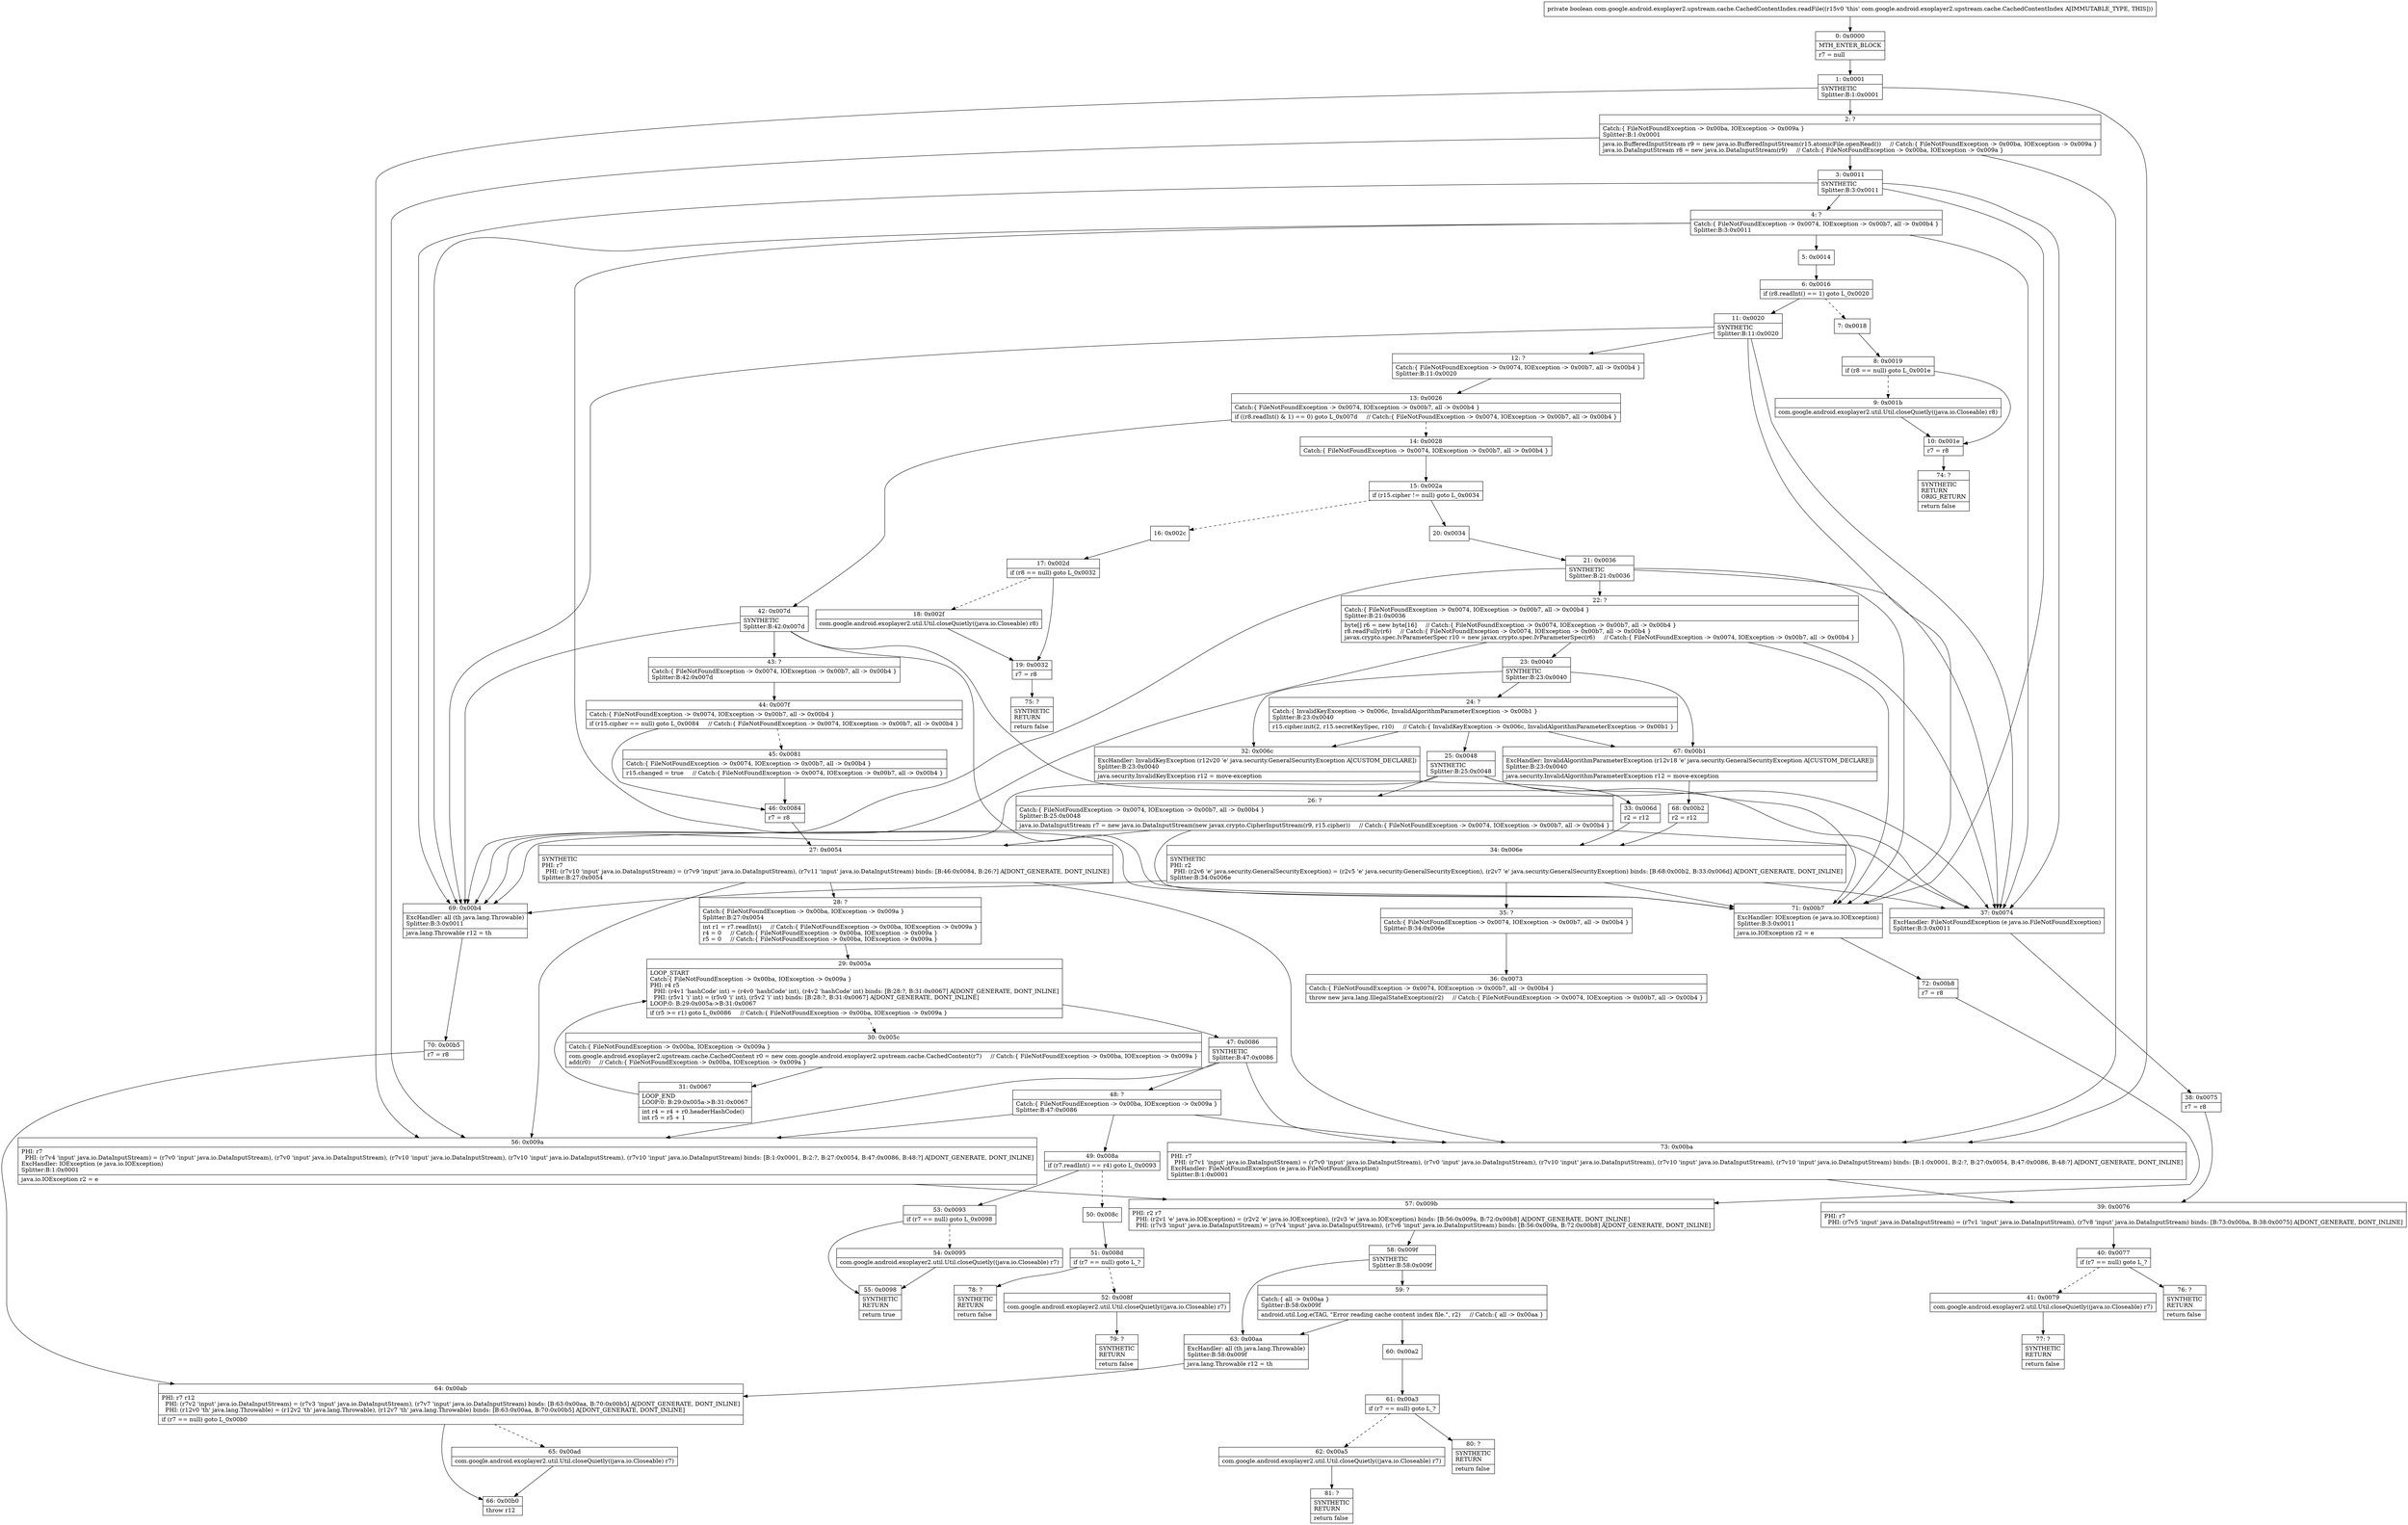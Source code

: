 digraph "CFG forcom.google.android.exoplayer2.upstream.cache.CachedContentIndex.readFile()Z" {
Node_0 [shape=record,label="{0\:\ 0x0000|MTH_ENTER_BLOCK\l|r7 = null\l}"];
Node_1 [shape=record,label="{1\:\ 0x0001|SYNTHETIC\lSplitter:B:1:0x0001\l}"];
Node_2 [shape=record,label="{2\:\ ?|Catch:\{ FileNotFoundException \-\> 0x00ba, IOException \-\> 0x009a \}\lSplitter:B:1:0x0001\l|java.io.BufferedInputStream r9 = new java.io.BufferedInputStream(r15.atomicFile.openRead())     \/\/ Catch:\{ FileNotFoundException \-\> 0x00ba, IOException \-\> 0x009a \}\ljava.io.DataInputStream r8 = new java.io.DataInputStream(r9)     \/\/ Catch:\{ FileNotFoundException \-\> 0x00ba, IOException \-\> 0x009a \}\l}"];
Node_3 [shape=record,label="{3\:\ 0x0011|SYNTHETIC\lSplitter:B:3:0x0011\l}"];
Node_4 [shape=record,label="{4\:\ ?|Catch:\{ FileNotFoundException \-\> 0x0074, IOException \-\> 0x00b7, all \-\> 0x00b4 \}\lSplitter:B:3:0x0011\l}"];
Node_5 [shape=record,label="{5\:\ 0x0014}"];
Node_6 [shape=record,label="{6\:\ 0x0016|if (r8.readInt() == 1) goto L_0x0020\l}"];
Node_7 [shape=record,label="{7\:\ 0x0018}"];
Node_8 [shape=record,label="{8\:\ 0x0019|if (r8 == null) goto L_0x001e\l}"];
Node_9 [shape=record,label="{9\:\ 0x001b|com.google.android.exoplayer2.util.Util.closeQuietly((java.io.Closeable) r8)\l}"];
Node_10 [shape=record,label="{10\:\ 0x001e|r7 = r8\l}"];
Node_11 [shape=record,label="{11\:\ 0x0020|SYNTHETIC\lSplitter:B:11:0x0020\l}"];
Node_12 [shape=record,label="{12\:\ ?|Catch:\{ FileNotFoundException \-\> 0x0074, IOException \-\> 0x00b7, all \-\> 0x00b4 \}\lSplitter:B:11:0x0020\l}"];
Node_13 [shape=record,label="{13\:\ 0x0026|Catch:\{ FileNotFoundException \-\> 0x0074, IOException \-\> 0x00b7, all \-\> 0x00b4 \}\l|if ((r8.readInt() & 1) == 0) goto L_0x007d     \/\/ Catch:\{ FileNotFoundException \-\> 0x0074, IOException \-\> 0x00b7, all \-\> 0x00b4 \}\l}"];
Node_14 [shape=record,label="{14\:\ 0x0028|Catch:\{ FileNotFoundException \-\> 0x0074, IOException \-\> 0x00b7, all \-\> 0x00b4 \}\l}"];
Node_15 [shape=record,label="{15\:\ 0x002a|if (r15.cipher != null) goto L_0x0034\l}"];
Node_16 [shape=record,label="{16\:\ 0x002c}"];
Node_17 [shape=record,label="{17\:\ 0x002d|if (r8 == null) goto L_0x0032\l}"];
Node_18 [shape=record,label="{18\:\ 0x002f|com.google.android.exoplayer2.util.Util.closeQuietly((java.io.Closeable) r8)\l}"];
Node_19 [shape=record,label="{19\:\ 0x0032|r7 = r8\l}"];
Node_20 [shape=record,label="{20\:\ 0x0034}"];
Node_21 [shape=record,label="{21\:\ 0x0036|SYNTHETIC\lSplitter:B:21:0x0036\l}"];
Node_22 [shape=record,label="{22\:\ ?|Catch:\{ FileNotFoundException \-\> 0x0074, IOException \-\> 0x00b7, all \-\> 0x00b4 \}\lSplitter:B:21:0x0036\l|byte[] r6 = new byte[16]     \/\/ Catch:\{ FileNotFoundException \-\> 0x0074, IOException \-\> 0x00b7, all \-\> 0x00b4 \}\lr8.readFully(r6)     \/\/ Catch:\{ FileNotFoundException \-\> 0x0074, IOException \-\> 0x00b7, all \-\> 0x00b4 \}\ljavax.crypto.spec.IvParameterSpec r10 = new javax.crypto.spec.IvParameterSpec(r6)     \/\/ Catch:\{ FileNotFoundException \-\> 0x0074, IOException \-\> 0x00b7, all \-\> 0x00b4 \}\l}"];
Node_23 [shape=record,label="{23\:\ 0x0040|SYNTHETIC\lSplitter:B:23:0x0040\l}"];
Node_24 [shape=record,label="{24\:\ ?|Catch:\{ InvalidKeyException \-\> 0x006c, InvalidAlgorithmParameterException \-\> 0x00b1 \}\lSplitter:B:23:0x0040\l|r15.cipher.init(2, r15.secretKeySpec, r10)     \/\/ Catch:\{ InvalidKeyException \-\> 0x006c, InvalidAlgorithmParameterException \-\> 0x00b1 \}\l}"];
Node_25 [shape=record,label="{25\:\ 0x0048|SYNTHETIC\lSplitter:B:25:0x0048\l}"];
Node_26 [shape=record,label="{26\:\ ?|Catch:\{ FileNotFoundException \-\> 0x0074, IOException \-\> 0x00b7, all \-\> 0x00b4 \}\lSplitter:B:25:0x0048\l|java.io.DataInputStream r7 = new java.io.DataInputStream(new javax.crypto.CipherInputStream(r9, r15.cipher))     \/\/ Catch:\{ FileNotFoundException \-\> 0x0074, IOException \-\> 0x00b7, all \-\> 0x00b4 \}\l}"];
Node_27 [shape=record,label="{27\:\ 0x0054|SYNTHETIC\lPHI: r7 \l  PHI: (r7v10 'input' java.io.DataInputStream) = (r7v9 'input' java.io.DataInputStream), (r7v11 'input' java.io.DataInputStream) binds: [B:46:0x0084, B:26:?] A[DONT_GENERATE, DONT_INLINE]\lSplitter:B:27:0x0054\l}"];
Node_28 [shape=record,label="{28\:\ ?|Catch:\{ FileNotFoundException \-\> 0x00ba, IOException \-\> 0x009a \}\lSplitter:B:27:0x0054\l|int r1 = r7.readInt()     \/\/ Catch:\{ FileNotFoundException \-\> 0x00ba, IOException \-\> 0x009a \}\lr4 = 0     \/\/ Catch:\{ FileNotFoundException \-\> 0x00ba, IOException \-\> 0x009a \}\lr5 = 0     \/\/ Catch:\{ FileNotFoundException \-\> 0x00ba, IOException \-\> 0x009a \}\l}"];
Node_29 [shape=record,label="{29\:\ 0x005a|LOOP_START\lCatch:\{ FileNotFoundException \-\> 0x00ba, IOException \-\> 0x009a \}\lPHI: r4 r5 \l  PHI: (r4v1 'hashCode' int) = (r4v0 'hashCode' int), (r4v2 'hashCode' int) binds: [B:28:?, B:31:0x0067] A[DONT_GENERATE, DONT_INLINE]\l  PHI: (r5v1 'i' int) = (r5v0 'i' int), (r5v2 'i' int) binds: [B:28:?, B:31:0x0067] A[DONT_GENERATE, DONT_INLINE]\lLOOP:0: B:29:0x005a\-\>B:31:0x0067\l|if (r5 \>= r1) goto L_0x0086     \/\/ Catch:\{ FileNotFoundException \-\> 0x00ba, IOException \-\> 0x009a \}\l}"];
Node_30 [shape=record,label="{30\:\ 0x005c|Catch:\{ FileNotFoundException \-\> 0x00ba, IOException \-\> 0x009a \}\l|com.google.android.exoplayer2.upstream.cache.CachedContent r0 = new com.google.android.exoplayer2.upstream.cache.CachedContent(r7)     \/\/ Catch:\{ FileNotFoundException \-\> 0x00ba, IOException \-\> 0x009a \}\ladd(r0)     \/\/ Catch:\{ FileNotFoundException \-\> 0x00ba, IOException \-\> 0x009a \}\l}"];
Node_31 [shape=record,label="{31\:\ 0x0067|LOOP_END\lLOOP:0: B:29:0x005a\-\>B:31:0x0067\l|int r4 = r4 + r0.headerHashCode()\lint r5 = r5 + 1\l}"];
Node_32 [shape=record,label="{32\:\ 0x006c|ExcHandler: InvalidKeyException (r12v20 'e' java.security.GeneralSecurityException A[CUSTOM_DECLARE])\lSplitter:B:23:0x0040\l|java.security.InvalidKeyException r12 = move\-exception\l}"];
Node_33 [shape=record,label="{33\:\ 0x006d|r2 = r12\l}"];
Node_34 [shape=record,label="{34\:\ 0x006e|SYNTHETIC\lPHI: r2 \l  PHI: (r2v6 'e' java.security.GeneralSecurityException) = (r2v5 'e' java.security.GeneralSecurityException), (r2v7 'e' java.security.GeneralSecurityException) binds: [B:68:0x00b2, B:33:0x006d] A[DONT_GENERATE, DONT_INLINE]\lSplitter:B:34:0x006e\l}"];
Node_35 [shape=record,label="{35\:\ ?|Catch:\{ FileNotFoundException \-\> 0x0074, IOException \-\> 0x00b7, all \-\> 0x00b4 \}\lSplitter:B:34:0x006e\l}"];
Node_36 [shape=record,label="{36\:\ 0x0073|Catch:\{ FileNotFoundException \-\> 0x0074, IOException \-\> 0x00b7, all \-\> 0x00b4 \}\l|throw new java.lang.IllegalStateException(r2)     \/\/ Catch:\{ FileNotFoundException \-\> 0x0074, IOException \-\> 0x00b7, all \-\> 0x00b4 \}\l}"];
Node_37 [shape=record,label="{37\:\ 0x0074|ExcHandler: FileNotFoundException (e java.io.FileNotFoundException)\lSplitter:B:3:0x0011\l}"];
Node_38 [shape=record,label="{38\:\ 0x0075|r7 = r8\l}"];
Node_39 [shape=record,label="{39\:\ 0x0076|PHI: r7 \l  PHI: (r7v5 'input' java.io.DataInputStream) = (r7v1 'input' java.io.DataInputStream), (r7v8 'input' java.io.DataInputStream) binds: [B:73:0x00ba, B:38:0x0075] A[DONT_GENERATE, DONT_INLINE]\l}"];
Node_40 [shape=record,label="{40\:\ 0x0077|if (r7 == null) goto L_?\l}"];
Node_41 [shape=record,label="{41\:\ 0x0079|com.google.android.exoplayer2.util.Util.closeQuietly((java.io.Closeable) r7)\l}"];
Node_42 [shape=record,label="{42\:\ 0x007d|SYNTHETIC\lSplitter:B:42:0x007d\l}"];
Node_43 [shape=record,label="{43\:\ ?|Catch:\{ FileNotFoundException \-\> 0x0074, IOException \-\> 0x00b7, all \-\> 0x00b4 \}\lSplitter:B:42:0x007d\l}"];
Node_44 [shape=record,label="{44\:\ 0x007f|Catch:\{ FileNotFoundException \-\> 0x0074, IOException \-\> 0x00b7, all \-\> 0x00b4 \}\l|if (r15.cipher == null) goto L_0x0084     \/\/ Catch:\{ FileNotFoundException \-\> 0x0074, IOException \-\> 0x00b7, all \-\> 0x00b4 \}\l}"];
Node_45 [shape=record,label="{45\:\ 0x0081|Catch:\{ FileNotFoundException \-\> 0x0074, IOException \-\> 0x00b7, all \-\> 0x00b4 \}\l|r15.changed = true     \/\/ Catch:\{ FileNotFoundException \-\> 0x0074, IOException \-\> 0x00b7, all \-\> 0x00b4 \}\l}"];
Node_46 [shape=record,label="{46\:\ 0x0084|r7 = r8\l}"];
Node_47 [shape=record,label="{47\:\ 0x0086|SYNTHETIC\lSplitter:B:47:0x0086\l}"];
Node_48 [shape=record,label="{48\:\ ?|Catch:\{ FileNotFoundException \-\> 0x00ba, IOException \-\> 0x009a \}\lSplitter:B:47:0x0086\l}"];
Node_49 [shape=record,label="{49\:\ 0x008a|if (r7.readInt() == r4) goto L_0x0093\l}"];
Node_50 [shape=record,label="{50\:\ 0x008c}"];
Node_51 [shape=record,label="{51\:\ 0x008d|if (r7 == null) goto L_?\l}"];
Node_52 [shape=record,label="{52\:\ 0x008f|com.google.android.exoplayer2.util.Util.closeQuietly((java.io.Closeable) r7)\l}"];
Node_53 [shape=record,label="{53\:\ 0x0093|if (r7 == null) goto L_0x0098\l}"];
Node_54 [shape=record,label="{54\:\ 0x0095|com.google.android.exoplayer2.util.Util.closeQuietly((java.io.Closeable) r7)\l}"];
Node_55 [shape=record,label="{55\:\ 0x0098|SYNTHETIC\lRETURN\l|return true\l}"];
Node_56 [shape=record,label="{56\:\ 0x009a|PHI: r7 \l  PHI: (r7v4 'input' java.io.DataInputStream) = (r7v0 'input' java.io.DataInputStream), (r7v0 'input' java.io.DataInputStream), (r7v10 'input' java.io.DataInputStream), (r7v10 'input' java.io.DataInputStream), (r7v10 'input' java.io.DataInputStream) binds: [B:1:0x0001, B:2:?, B:27:0x0054, B:47:0x0086, B:48:?] A[DONT_GENERATE, DONT_INLINE]\lExcHandler: IOException (e java.io.IOException)\lSplitter:B:1:0x0001\l|java.io.IOException r2 = e\l}"];
Node_57 [shape=record,label="{57\:\ 0x009b|PHI: r2 r7 \l  PHI: (r2v1 'e' java.io.IOException) = (r2v2 'e' java.io.IOException), (r2v3 'e' java.io.IOException) binds: [B:56:0x009a, B:72:0x00b8] A[DONT_GENERATE, DONT_INLINE]\l  PHI: (r7v3 'input' java.io.DataInputStream) = (r7v4 'input' java.io.DataInputStream), (r7v6 'input' java.io.DataInputStream) binds: [B:56:0x009a, B:72:0x00b8] A[DONT_GENERATE, DONT_INLINE]\l}"];
Node_58 [shape=record,label="{58\:\ 0x009f|SYNTHETIC\lSplitter:B:58:0x009f\l}"];
Node_59 [shape=record,label="{59\:\ ?|Catch:\{ all \-\> 0x00aa \}\lSplitter:B:58:0x009f\l|android.util.Log.e(TAG, \"Error reading cache content index file.\", r2)     \/\/ Catch:\{ all \-\> 0x00aa \}\l}"];
Node_60 [shape=record,label="{60\:\ 0x00a2}"];
Node_61 [shape=record,label="{61\:\ 0x00a3|if (r7 == null) goto L_?\l}"];
Node_62 [shape=record,label="{62\:\ 0x00a5|com.google.android.exoplayer2.util.Util.closeQuietly((java.io.Closeable) r7)\l}"];
Node_63 [shape=record,label="{63\:\ 0x00aa|ExcHandler: all (th java.lang.Throwable)\lSplitter:B:58:0x009f\l|java.lang.Throwable r12 = th\l}"];
Node_64 [shape=record,label="{64\:\ 0x00ab|PHI: r7 r12 \l  PHI: (r7v2 'input' java.io.DataInputStream) = (r7v3 'input' java.io.DataInputStream), (r7v7 'input' java.io.DataInputStream) binds: [B:63:0x00aa, B:70:0x00b5] A[DONT_GENERATE, DONT_INLINE]\l  PHI: (r12v0 'th' java.lang.Throwable) = (r12v2 'th' java.lang.Throwable), (r12v7 'th' java.lang.Throwable) binds: [B:63:0x00aa, B:70:0x00b5] A[DONT_GENERATE, DONT_INLINE]\l|if (r7 == null) goto L_0x00b0\l}"];
Node_65 [shape=record,label="{65\:\ 0x00ad|com.google.android.exoplayer2.util.Util.closeQuietly((java.io.Closeable) r7)\l}"];
Node_66 [shape=record,label="{66\:\ 0x00b0|throw r12\l}"];
Node_67 [shape=record,label="{67\:\ 0x00b1|ExcHandler: InvalidAlgorithmParameterException (r12v18 'e' java.security.GeneralSecurityException A[CUSTOM_DECLARE])\lSplitter:B:23:0x0040\l|java.security.InvalidAlgorithmParameterException r12 = move\-exception\l}"];
Node_68 [shape=record,label="{68\:\ 0x00b2|r2 = r12\l}"];
Node_69 [shape=record,label="{69\:\ 0x00b4|ExcHandler: all (th java.lang.Throwable)\lSplitter:B:3:0x0011\l|java.lang.Throwable r12 = th\l}"];
Node_70 [shape=record,label="{70\:\ 0x00b5|r7 = r8\l}"];
Node_71 [shape=record,label="{71\:\ 0x00b7|ExcHandler: IOException (e java.io.IOException)\lSplitter:B:3:0x0011\l|java.io.IOException r2 = e\l}"];
Node_72 [shape=record,label="{72\:\ 0x00b8|r7 = r8\l}"];
Node_73 [shape=record,label="{73\:\ 0x00ba|PHI: r7 \l  PHI: (r7v1 'input' java.io.DataInputStream) = (r7v0 'input' java.io.DataInputStream), (r7v0 'input' java.io.DataInputStream), (r7v10 'input' java.io.DataInputStream), (r7v10 'input' java.io.DataInputStream), (r7v10 'input' java.io.DataInputStream) binds: [B:1:0x0001, B:2:?, B:27:0x0054, B:47:0x0086, B:48:?] A[DONT_GENERATE, DONT_INLINE]\lExcHandler: FileNotFoundException (e java.io.FileNotFoundException)\lSplitter:B:1:0x0001\l}"];
Node_74 [shape=record,label="{74\:\ ?|SYNTHETIC\lRETURN\lORIG_RETURN\l|return false\l}"];
Node_75 [shape=record,label="{75\:\ ?|SYNTHETIC\lRETURN\l|return false\l}"];
Node_76 [shape=record,label="{76\:\ ?|SYNTHETIC\lRETURN\l|return false\l}"];
Node_77 [shape=record,label="{77\:\ ?|SYNTHETIC\lRETURN\l|return false\l}"];
Node_78 [shape=record,label="{78\:\ ?|SYNTHETIC\lRETURN\l|return false\l}"];
Node_79 [shape=record,label="{79\:\ ?|SYNTHETIC\lRETURN\l|return false\l}"];
Node_80 [shape=record,label="{80\:\ ?|SYNTHETIC\lRETURN\l|return false\l}"];
Node_81 [shape=record,label="{81\:\ ?|SYNTHETIC\lRETURN\l|return false\l}"];
MethodNode[shape=record,label="{private boolean com.google.android.exoplayer2.upstream.cache.CachedContentIndex.readFile((r15v0 'this' com.google.android.exoplayer2.upstream.cache.CachedContentIndex A[IMMUTABLE_TYPE, THIS])) }"];
MethodNode -> Node_0;
Node_0 -> Node_1;
Node_1 -> Node_2;
Node_1 -> Node_73;
Node_1 -> Node_56;
Node_2 -> Node_3;
Node_2 -> Node_73;
Node_2 -> Node_56;
Node_3 -> Node_4;
Node_3 -> Node_37;
Node_3 -> Node_71;
Node_3 -> Node_69;
Node_4 -> Node_5;
Node_4 -> Node_37;
Node_4 -> Node_71;
Node_4 -> Node_69;
Node_5 -> Node_6;
Node_6 -> Node_7[style=dashed];
Node_6 -> Node_11;
Node_7 -> Node_8;
Node_8 -> Node_9[style=dashed];
Node_8 -> Node_10;
Node_9 -> Node_10;
Node_10 -> Node_74;
Node_11 -> Node_12;
Node_11 -> Node_37;
Node_11 -> Node_71;
Node_11 -> Node_69;
Node_12 -> Node_13;
Node_13 -> Node_14[style=dashed];
Node_13 -> Node_42;
Node_14 -> Node_15;
Node_15 -> Node_16[style=dashed];
Node_15 -> Node_20;
Node_16 -> Node_17;
Node_17 -> Node_18[style=dashed];
Node_17 -> Node_19;
Node_18 -> Node_19;
Node_19 -> Node_75;
Node_20 -> Node_21;
Node_21 -> Node_22;
Node_21 -> Node_37;
Node_21 -> Node_71;
Node_21 -> Node_69;
Node_22 -> Node_23;
Node_22 -> Node_37;
Node_22 -> Node_71;
Node_22 -> Node_69;
Node_23 -> Node_24;
Node_23 -> Node_32;
Node_23 -> Node_67;
Node_24 -> Node_25;
Node_24 -> Node_32;
Node_24 -> Node_67;
Node_25 -> Node_26;
Node_25 -> Node_37;
Node_25 -> Node_71;
Node_25 -> Node_69;
Node_26 -> Node_27;
Node_26 -> Node_37;
Node_26 -> Node_71;
Node_26 -> Node_69;
Node_27 -> Node_28;
Node_27 -> Node_73;
Node_27 -> Node_56;
Node_28 -> Node_29;
Node_29 -> Node_30[style=dashed];
Node_29 -> Node_47;
Node_30 -> Node_31;
Node_31 -> Node_29;
Node_32 -> Node_33;
Node_33 -> Node_34;
Node_34 -> Node_35;
Node_34 -> Node_37;
Node_34 -> Node_71;
Node_34 -> Node_69;
Node_35 -> Node_36;
Node_37 -> Node_38;
Node_38 -> Node_39;
Node_39 -> Node_40;
Node_40 -> Node_41[style=dashed];
Node_40 -> Node_76;
Node_41 -> Node_77;
Node_42 -> Node_43;
Node_42 -> Node_37;
Node_42 -> Node_71;
Node_42 -> Node_69;
Node_43 -> Node_44;
Node_44 -> Node_45[style=dashed];
Node_44 -> Node_46;
Node_45 -> Node_46;
Node_46 -> Node_27;
Node_47 -> Node_48;
Node_47 -> Node_73;
Node_47 -> Node_56;
Node_48 -> Node_73;
Node_48 -> Node_56;
Node_48 -> Node_49;
Node_49 -> Node_50[style=dashed];
Node_49 -> Node_53;
Node_50 -> Node_51;
Node_51 -> Node_52[style=dashed];
Node_51 -> Node_78;
Node_52 -> Node_79;
Node_53 -> Node_54[style=dashed];
Node_53 -> Node_55;
Node_54 -> Node_55;
Node_56 -> Node_57;
Node_57 -> Node_58;
Node_58 -> Node_59;
Node_58 -> Node_63;
Node_59 -> Node_60;
Node_59 -> Node_63;
Node_60 -> Node_61;
Node_61 -> Node_62[style=dashed];
Node_61 -> Node_80;
Node_62 -> Node_81;
Node_63 -> Node_64;
Node_64 -> Node_65[style=dashed];
Node_64 -> Node_66;
Node_65 -> Node_66;
Node_67 -> Node_68;
Node_68 -> Node_34;
Node_69 -> Node_70;
Node_70 -> Node_64;
Node_71 -> Node_72;
Node_72 -> Node_57;
Node_73 -> Node_39;
}

